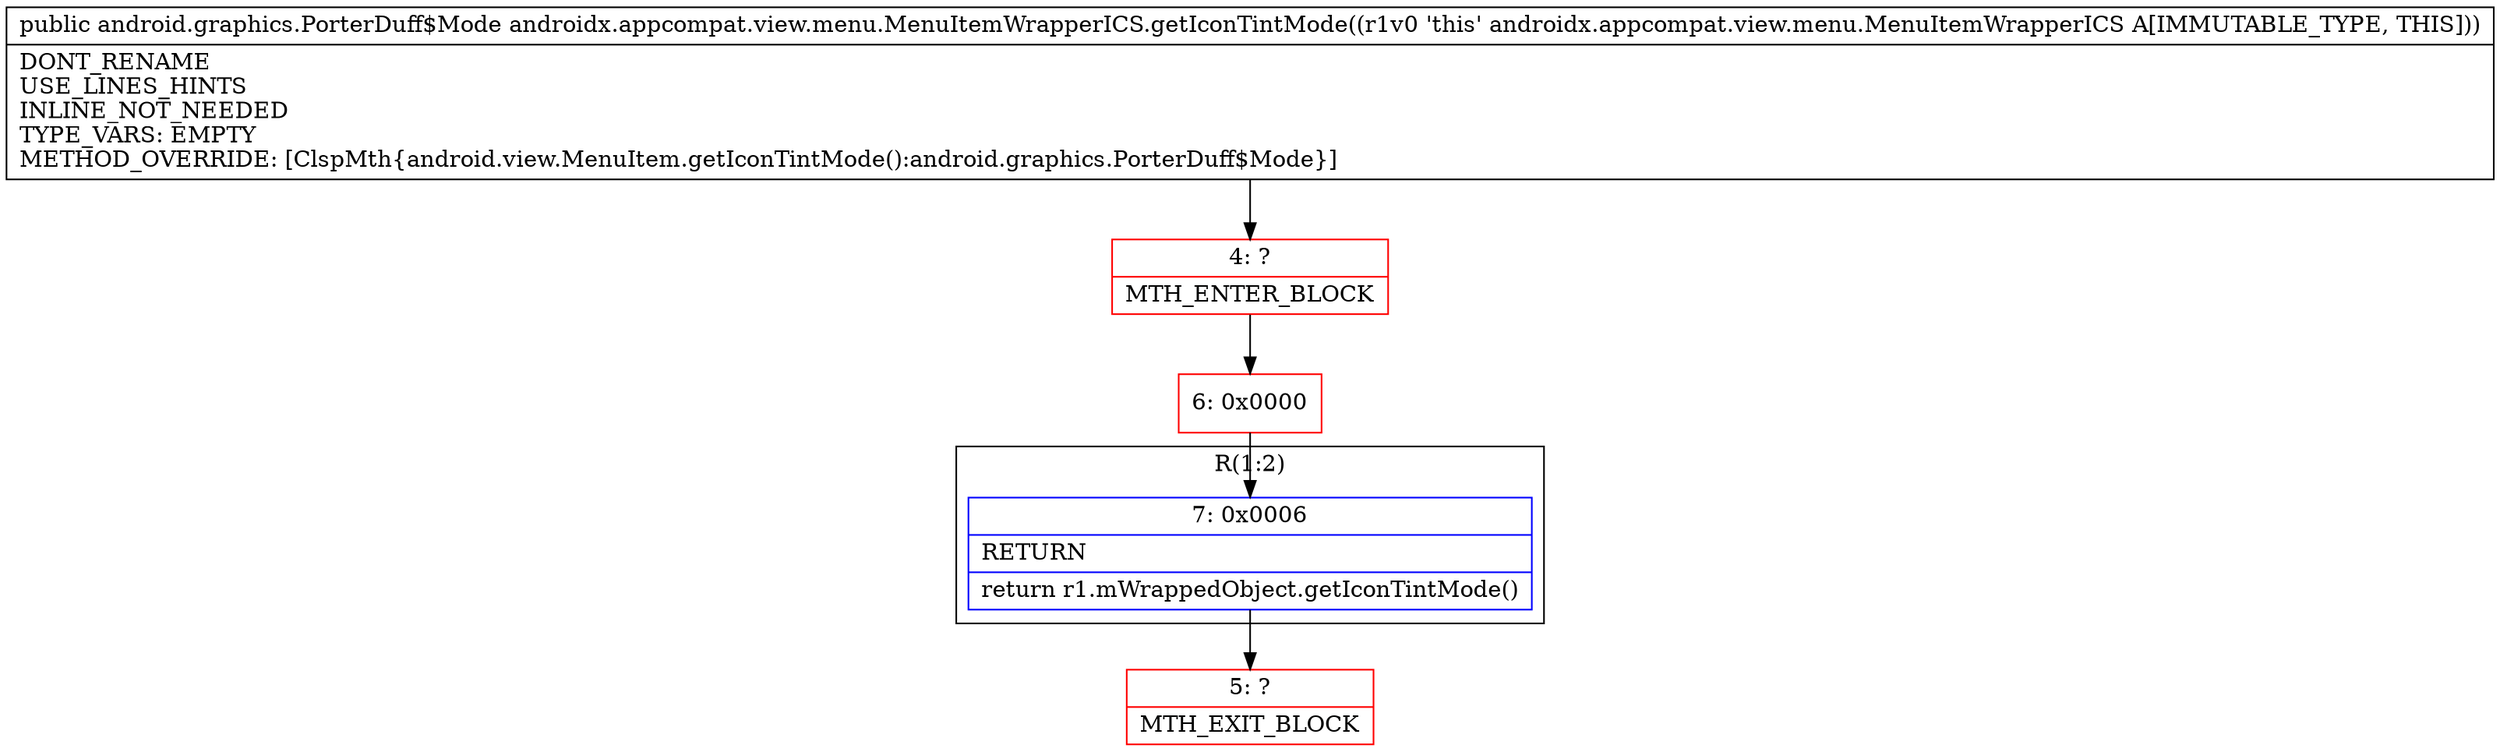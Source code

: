 digraph "CFG forandroidx.appcompat.view.menu.MenuItemWrapperICS.getIconTintMode()Landroid\/graphics\/PorterDuff$Mode;" {
subgraph cluster_Region_251006944 {
label = "R(1:2)";
node [shape=record,color=blue];
Node_7 [shape=record,label="{7\:\ 0x0006|RETURN\l|return r1.mWrappedObject.getIconTintMode()\l}"];
}
Node_4 [shape=record,color=red,label="{4\:\ ?|MTH_ENTER_BLOCK\l}"];
Node_6 [shape=record,color=red,label="{6\:\ 0x0000}"];
Node_5 [shape=record,color=red,label="{5\:\ ?|MTH_EXIT_BLOCK\l}"];
MethodNode[shape=record,label="{public android.graphics.PorterDuff$Mode androidx.appcompat.view.menu.MenuItemWrapperICS.getIconTintMode((r1v0 'this' androidx.appcompat.view.menu.MenuItemWrapperICS A[IMMUTABLE_TYPE, THIS]))  | DONT_RENAME\lUSE_LINES_HINTS\lINLINE_NOT_NEEDED\lTYPE_VARS: EMPTY\lMETHOD_OVERRIDE: [ClspMth\{android.view.MenuItem.getIconTintMode():android.graphics.PorterDuff$Mode\}]\l}"];
MethodNode -> Node_4;Node_7 -> Node_5;
Node_4 -> Node_6;
Node_6 -> Node_7;
}

